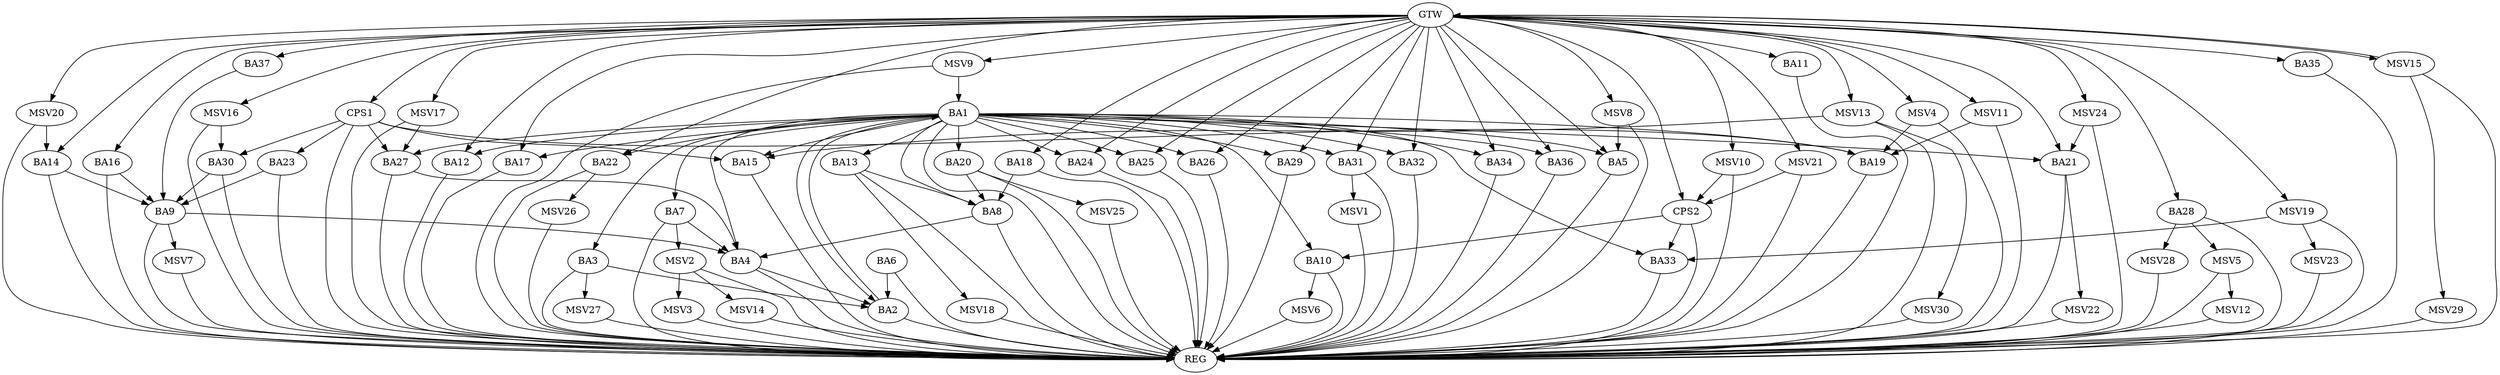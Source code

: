 strict digraph G {
  BA1 [ label="BA1" ];
  BA2 [ label="BA2" ];
  BA3 [ label="BA3" ];
  BA4 [ label="BA4" ];
  BA5 [ label="BA5" ];
  BA6 [ label="BA6" ];
  BA7 [ label="BA7" ];
  BA8 [ label="BA8" ];
  BA9 [ label="BA9" ];
  BA10 [ label="BA10" ];
  BA11 [ label="BA11" ];
  BA12 [ label="BA12" ];
  BA13 [ label="BA13" ];
  BA14 [ label="BA14" ];
  BA15 [ label="BA15" ];
  BA16 [ label="BA16" ];
  BA17 [ label="BA17" ];
  BA18 [ label="BA18" ];
  BA19 [ label="BA19" ];
  BA20 [ label="BA20" ];
  BA21 [ label="BA21" ];
  BA22 [ label="BA22" ];
  BA23 [ label="BA23" ];
  BA24 [ label="BA24" ];
  BA25 [ label="BA25" ];
  BA26 [ label="BA26" ];
  BA27 [ label="BA27" ];
  BA28 [ label="BA28" ];
  BA29 [ label="BA29" ];
  BA30 [ label="BA30" ];
  BA31 [ label="BA31" ];
  BA32 [ label="BA32" ];
  BA33 [ label="BA33" ];
  BA34 [ label="BA34" ];
  BA35 [ label="BA35" ];
  BA36 [ label="BA36" ];
  BA37 [ label="BA37" ];
  CPS1 [ label="CPS1" ];
  CPS2 [ label="CPS2" ];
  GTW [ label="GTW" ];
  REG [ label="REG" ];
  MSV1 [ label="MSV1" ];
  MSV2 [ label="MSV2" ];
  MSV3 [ label="MSV3" ];
  MSV4 [ label="MSV4" ];
  MSV5 [ label="MSV5" ];
  MSV6 [ label="MSV6" ];
  MSV7 [ label="MSV7" ];
  MSV8 [ label="MSV8" ];
  MSV9 [ label="MSV9" ];
  MSV10 [ label="MSV10" ];
  MSV11 [ label="MSV11" ];
  MSV12 [ label="MSV12" ];
  MSV13 [ label="MSV13" ];
  MSV14 [ label="MSV14" ];
  MSV15 [ label="MSV15" ];
  MSV16 [ label="MSV16" ];
  MSV17 [ label="MSV17" ];
  MSV18 [ label="MSV18" ];
  MSV19 [ label="MSV19" ];
  MSV20 [ label="MSV20" ];
  MSV21 [ label="MSV21" ];
  MSV22 [ label="MSV22" ];
  MSV23 [ label="MSV23" ];
  MSV24 [ label="MSV24" ];
  MSV25 [ label="MSV25" ];
  MSV26 [ label="MSV26" ];
  MSV27 [ label="MSV27" ];
  MSV28 [ label="MSV28" ];
  MSV29 [ label="MSV29" ];
  MSV30 [ label="MSV30" ];
  BA1 -> BA2;
  BA2 -> BA1;
  BA3 -> BA2;
  BA4 -> BA2;
  BA6 -> BA2;
  BA7 -> BA4;
  BA8 -> BA4;
  BA9 -> BA4;
  BA13 -> BA8;
  BA14 -> BA9;
  BA16 -> BA9;
  BA18 -> BA8;
  BA20 -> BA8;
  BA23 -> BA9;
  BA27 -> BA4;
  BA30 -> BA9;
  BA37 -> BA9;
  CPS1 -> BA30;
  CPS1 -> BA23;
  CPS1 -> BA27;
  CPS1 -> BA19;
  CPS1 -> BA15;
  CPS2 -> BA33;
  CPS2 -> BA10;
  GTW -> BA5;
  GTW -> BA11;
  GTW -> BA12;
  GTW -> BA14;
  GTW -> BA16;
  GTW -> BA17;
  GTW -> BA18;
  GTW -> BA21;
  GTW -> BA22;
  GTW -> BA24;
  GTW -> BA25;
  GTW -> BA26;
  GTW -> BA28;
  GTW -> BA29;
  GTW -> BA31;
  GTW -> BA32;
  GTW -> BA34;
  GTW -> BA35;
  GTW -> BA36;
  GTW -> BA37;
  GTW -> CPS1;
  GTW -> CPS2;
  BA1 -> REG;
  BA2 -> REG;
  BA3 -> REG;
  BA4 -> REG;
  BA5 -> REG;
  BA6 -> REG;
  BA7 -> REG;
  BA8 -> REG;
  BA9 -> REG;
  BA10 -> REG;
  BA11 -> REG;
  BA12 -> REG;
  BA13 -> REG;
  BA14 -> REG;
  BA15 -> REG;
  BA16 -> REG;
  BA17 -> REG;
  BA18 -> REG;
  BA19 -> REG;
  BA20 -> REG;
  BA21 -> REG;
  BA22 -> REG;
  BA23 -> REG;
  BA24 -> REG;
  BA25 -> REG;
  BA26 -> REG;
  BA27 -> REG;
  BA28 -> REG;
  BA29 -> REG;
  BA30 -> REG;
  BA31 -> REG;
  BA32 -> REG;
  BA33 -> REG;
  BA34 -> REG;
  BA35 -> REG;
  BA36 -> REG;
  CPS1 -> REG;
  CPS2 -> REG;
  BA1 -> BA25;
  BA1 -> BA17;
  BA1 -> BA27;
  BA1 -> BA31;
  BA1 -> BA13;
  BA1 -> BA8;
  BA1 -> BA22;
  BA1 -> BA12;
  BA1 -> BA7;
  BA1 -> BA4;
  BA1 -> BA15;
  BA1 -> BA5;
  BA1 -> BA20;
  BA1 -> BA21;
  BA1 -> BA19;
  BA1 -> BA3;
  BA1 -> BA33;
  BA1 -> BA36;
  BA1 -> BA34;
  BA1 -> BA29;
  BA1 -> BA10;
  BA1 -> BA32;
  BA1 -> BA26;
  BA1 -> BA24;
  BA31 -> MSV1;
  MSV1 -> REG;
  BA7 -> MSV2;
  MSV2 -> REG;
  MSV2 -> MSV3;
  MSV3 -> REG;
  MSV4 -> BA19;
  GTW -> MSV4;
  MSV4 -> REG;
  BA28 -> MSV5;
  MSV5 -> REG;
  BA10 -> MSV6;
  MSV6 -> REG;
  BA9 -> MSV7;
  MSV7 -> REG;
  MSV8 -> BA5;
  GTW -> MSV8;
  MSV8 -> REG;
  MSV9 -> BA1;
  GTW -> MSV9;
  MSV9 -> REG;
  MSV10 -> CPS2;
  GTW -> MSV10;
  MSV10 -> REG;
  MSV11 -> BA19;
  GTW -> MSV11;
  MSV11 -> REG;
  MSV5 -> MSV12;
  MSV12 -> REG;
  MSV13 -> BA15;
  GTW -> MSV13;
  MSV13 -> REG;
  MSV2 -> MSV14;
  MSV14 -> REG;
  MSV15 -> GTW;
  GTW -> MSV15;
  MSV15 -> REG;
  MSV16 -> BA30;
  GTW -> MSV16;
  MSV16 -> REG;
  MSV17 -> BA27;
  GTW -> MSV17;
  MSV17 -> REG;
  BA13 -> MSV18;
  MSV18 -> REG;
  MSV19 -> BA33;
  GTW -> MSV19;
  MSV19 -> REG;
  MSV20 -> BA14;
  GTW -> MSV20;
  MSV20 -> REG;
  MSV21 -> CPS2;
  GTW -> MSV21;
  MSV21 -> REG;
  BA21 -> MSV22;
  MSV22 -> REG;
  MSV19 -> MSV23;
  MSV23 -> REG;
  MSV24 -> BA21;
  GTW -> MSV24;
  MSV24 -> REG;
  BA20 -> MSV25;
  MSV25 -> REG;
  BA22 -> MSV26;
  MSV26 -> REG;
  BA3 -> MSV27;
  MSV27 -> REG;
  BA28 -> MSV28;
  MSV28 -> REG;
  MSV15 -> MSV29;
  MSV29 -> REG;
  MSV13 -> MSV30;
  MSV30 -> REG;
}

